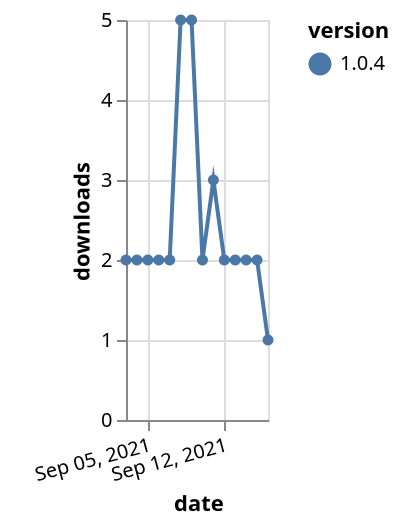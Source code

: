 {"$schema": "https://vega.github.io/schema/vega-lite/v5.json", "description": "A simple bar chart with embedded data.", "data": {"values": [{"date": "2021-09-03", "total": 2608, "delta": 2, "version": "1.0.4"}, {"date": "2021-09-04", "total": 2610, "delta": 2, "version": "1.0.4"}, {"date": "2021-09-05", "total": 2612, "delta": 2, "version": "1.0.4"}, {"date": "2021-09-06", "total": 2614, "delta": 2, "version": "1.0.4"}, {"date": "2021-09-07", "total": 2616, "delta": 2, "version": "1.0.4"}, {"date": "2021-09-08", "total": 2621, "delta": 5, "version": "1.0.4"}, {"date": "2021-09-09", "total": 2626, "delta": 5, "version": "1.0.4"}, {"date": "2021-09-10", "total": 2628, "delta": 2, "version": "1.0.4"}, {"date": "2021-09-11", "total": 2631, "delta": 3, "version": "1.0.4"}, {"date": "2021-09-12", "total": 2633, "delta": 2, "version": "1.0.4"}, {"date": "2021-09-13", "total": 2635, "delta": 2, "version": "1.0.4"}, {"date": "2021-09-14", "total": 2637, "delta": 2, "version": "1.0.4"}, {"date": "2021-09-15", "total": 2639, "delta": 2, "version": "1.0.4"}, {"date": "2021-09-16", "total": 2640, "delta": 1, "version": "1.0.4"}]}, "width": "container", "mark": {"type": "line", "point": {"filled": true}}, "encoding": {"x": {"field": "date", "type": "temporal", "timeUnit": "yearmonthdate", "title": "date", "axis": {"labelAngle": -15}}, "y": {"field": "delta", "type": "quantitative", "title": "downloads"}, "color": {"field": "version", "type": "nominal"}, "tooltip": {"field": "delta"}}}